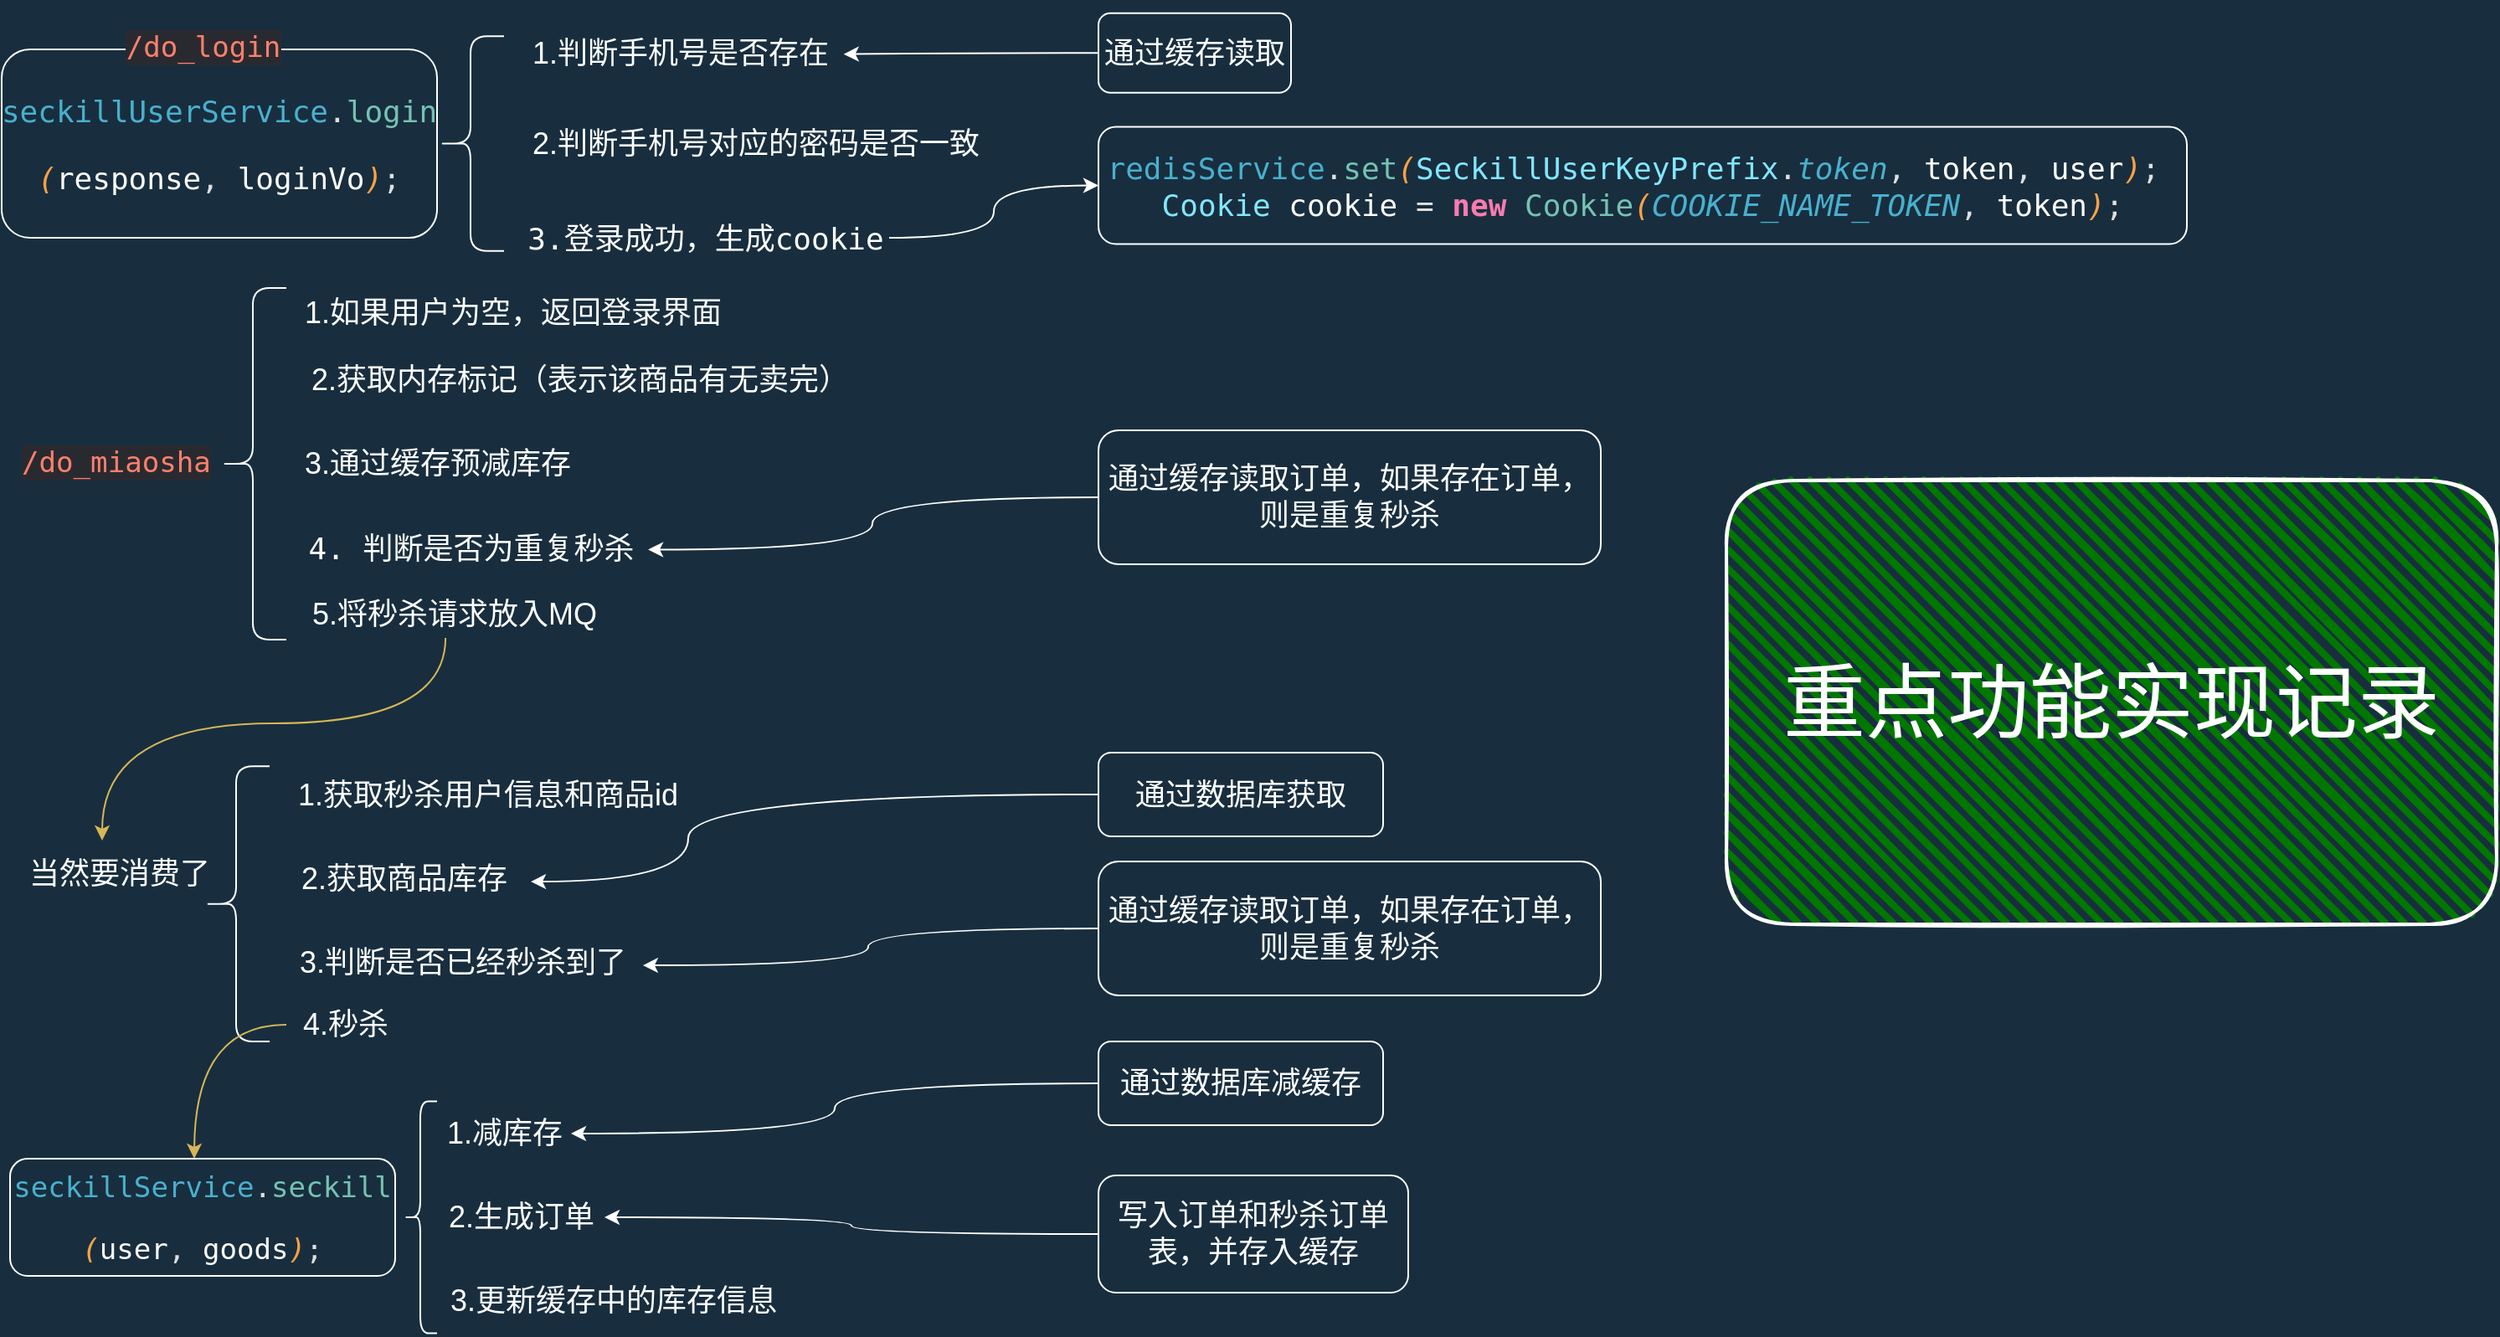 <mxfile version="14.8.5" type="github">
  <diagram id="g-PtNnHFD2_0pPcHWypA" name="第 1 页">
    <mxGraphModel dx="2031" dy="1143" grid="1" gridSize="10" guides="1" tooltips="1" connect="1" arrows="1" fold="1" page="1" pageScale="1" pageWidth="827" pageHeight="1169" background="#182E3E" math="0" shadow="0">
      <root>
        <mxCell id="0" />
        <mxCell id="1" parent="0" />
        <mxCell id="RbGjA8E4n4S1d_bPEmI9-1" value="&lt;pre style=&quot;color: rgb(223 , 223 , 224) ; font-family: &amp;#34;cascadia code pl&amp;#34; , monospace ; font-size: 18px&quot;&gt;&lt;font style=&quot;font-size: 18px&quot;&gt;&lt;span style=&quot;color: rgb(73 , 176 , 206)&quot;&gt;seckillUserService&lt;/span&gt;.&lt;span style=&quot;color: rgb(117 , 194 , 179)&quot;&gt;login&lt;/span&gt;&lt;/font&gt;&lt;/pre&gt;&lt;pre style=&quot;color: rgb(223 , 223 , 224) ; font-family: &amp;#34;cascadia code pl&amp;#34; , monospace ; font-size: 18px&quot;&gt;&lt;font style=&quot;font-size: 18px&quot;&gt;&lt;span style=&quot;color: rgb(255 , 162 , 69) ; font-style: italic&quot;&gt;(&lt;/span&gt;&lt;span style=&quot;color: rgb(252 , 252 , 252)&quot;&gt;response&lt;/span&gt;, &lt;span style=&quot;color: rgb(252 , 252 , 252)&quot;&gt;loginVo&lt;/span&gt;&lt;span style=&quot;color: rgb(255 , 162 , 69) ; font-style: italic&quot;&gt;)&lt;/span&gt;;&lt;/font&gt;&lt;/pre&gt;" style="whiteSpace=wrap;html=1;glass=0;fontColor=#1A1A1A;fillColor=none;strokeColor=#FFFFFF;shadow=0;rounded=1;" parent="1" vertex="1">
          <mxGeometry y="37.5" width="260" height="112.5" as="geometry" />
        </mxCell>
        <mxCell id="RbGjA8E4n4S1d_bPEmI9-2" value="&lt;pre style=&quot;background-color: #292a30 ; color: #dfdfe0 ; font-family: &amp;#34;cascadia code pl&amp;#34; , monospace ; font-size: 12.8pt&quot;&gt;&lt;span style=&quot;color: #ff806c&quot;&gt;/do_login&lt;/span&gt;&lt;/pre&gt;" style="text;html=1;align=center;verticalAlign=middle;resizable=0;points=[];autosize=1;fontFamily=Space Mono;fontSource=https%3A%2F%2Ffonts.googleapis.com%2Fcss%3Ffamily%3DSpace%2BMono;fontColor=#1A1A1A;rounded=1;" parent="1" vertex="1">
          <mxGeometry x="65" y="11.25" width="110" height="50" as="geometry" />
        </mxCell>
        <mxCell id="RbGjA8E4n4S1d_bPEmI9-6" value="" style="shape=curlyBracket;whiteSpace=wrap;html=1;glass=0;fillColor=#EEEEEE;strokeColor=#FFFFFF;fontColor=#1A1A1A;rounded=1;" parent="1" vertex="1">
          <mxGeometry x="260" y="29.61" width="40" height="128.28" as="geometry" />
        </mxCell>
        <mxCell id="RbGjA8E4n4S1d_bPEmI9-8" value="&lt;font color=&quot;#ffffff&quot; style=&quot;font-size: 18px&quot;&gt;1.判断手机号是否存在&lt;/font&gt;" style="text;html=1;align=center;verticalAlign=middle;resizable=0;points=[];autosize=1;strokeColor=none;fontColor=#1A1A1A;rounded=1;" parent="1" vertex="1">
          <mxGeometry x="310" y="29.61" width="190" height="20" as="geometry" />
        </mxCell>
        <mxCell id="RbGjA8E4n4S1d_bPEmI9-13" value="&lt;font color=&quot;#ffffff&quot; style=&quot;font-size: 18px&quot;&gt;2.&lt;span&gt;判断手机号对应的密码是否一致&lt;/span&gt;&lt;/font&gt;" style="text;html=1;align=center;verticalAlign=middle;resizable=0;points=[];autosize=1;strokeColor=none;fontColor=#1A1A1A;rounded=1;" parent="1" vertex="1">
          <mxGeometry x="310" y="83.75" width="280" height="20" as="geometry" />
        </mxCell>
        <mxCell id="RbGjA8E4n4S1d_bPEmI9-21" style="edgeStyle=orthogonalEdgeStyle;orthogonalLoop=1;jettySize=auto;html=1;entryX=0;entryY=0.5;entryDx=0;entryDy=0;fontColor=#FFFFFF;strokeColor=#FFFFFF;labelBackgroundColor=#182E3E;curved=1;" parent="1" source="RbGjA8E4n4S1d_bPEmI9-14" target="RbGjA8E4n4S1d_bPEmI9-20" edge="1">
          <mxGeometry relative="1" as="geometry" />
        </mxCell>
        <mxCell id="RbGjA8E4n4S1d_bPEmI9-14" value="&lt;pre style=&quot;font-size: 18px&quot;&gt;&lt;font color=&quot;#ffffff&quot; style=&quot;font-size: 18px&quot;&gt;3.登录成功，生成&lt;span style=&quot;font-family: &amp;#34;cascadia code pl&amp;#34; , monospace&quot;&gt;cookie&lt;/span&gt;&lt;/font&gt;&lt;/pre&gt;" style="text;html=1;align=center;verticalAlign=middle;resizable=0;points=[];autosize=1;strokeColor=none;fontColor=#1A1A1A;rounded=1;" parent="1" vertex="1">
          <mxGeometry x="310" y="120" width="220" height="60" as="geometry" />
        </mxCell>
        <mxCell id="RbGjA8E4n4S1d_bPEmI9-19" style="edgeStyle=orthogonalEdgeStyle;orthogonalLoop=1;jettySize=auto;html=1;exitX=0;exitY=0.5;exitDx=0;exitDy=0;entryX=1.015;entryY=0.536;entryDx=0;entryDy=0;entryPerimeter=0;fontColor=#FFFFFF;strokeColor=#FFFFFF;labelBackgroundColor=#182E3E;curved=1;" parent="1" source="RbGjA8E4n4S1d_bPEmI9-18" target="RbGjA8E4n4S1d_bPEmI9-8" edge="1">
          <mxGeometry relative="1" as="geometry" />
        </mxCell>
        <mxCell id="RbGjA8E4n4S1d_bPEmI9-18" value="&lt;font color=&quot;#ffffff&quot; style=&quot;font-size: 18px&quot;&gt;通过缓存读取&lt;/font&gt;" style="whiteSpace=wrap;html=1;glass=0;strokeColor=#FFFFFF;fillColor=none;fontColor=#1A1A1A;rounded=1;" parent="1" vertex="1">
          <mxGeometry x="655" y="15.86" width="115" height="47.5" as="geometry" />
        </mxCell>
        <mxCell id="RbGjA8E4n4S1d_bPEmI9-20" value="&lt;pre style=&quot;color: rgb(223 , 223 , 224) ; font-family: &amp;#34;cascadia code pl&amp;#34; , monospace ; font-size: 18px&quot;&gt;&lt;span style=&quot;color: rgb(73 , 176 , 206)&quot;&gt;redisService&lt;/span&gt;.&lt;span style=&quot;color: rgb(117 , 194 , 179)&quot;&gt;set&lt;/span&gt;&lt;span style=&quot;color: rgb(255 , 162 , 69) ; font-style: italic&quot;&gt;(&lt;/span&gt;&lt;span style=&quot;color: rgb(130 , 230 , 255)&quot;&gt;SeckillUserKeyPrefix&lt;/span&gt;.&lt;span style=&quot;color: rgb(73 , 176 , 206) ; font-style: italic&quot;&gt;token&lt;/span&gt;, &lt;span style=&quot;color: rgb(252 , 252 , 252)&quot;&gt;token&lt;/span&gt;, &lt;span style=&quot;color: rgb(252 , 252 , 252)&quot;&gt;user&lt;/span&gt;&lt;span style=&quot;color: rgb(255 , 162 , 69) ; font-style: italic&quot;&gt;)&lt;/span&gt;;&lt;span style=&quot;color: rgb(127 , 140 , 153)&quot;&gt; &lt;/span&gt;&lt;span style=&quot;color: rgb(127 , 140 , 153)&quot;&gt;&lt;br&gt;&lt;/span&gt;&lt;span style=&quot;color: rgb(130 , 230 , 255)&quot;&gt;Cookie &lt;/span&gt;&lt;span style=&quot;color: rgb(252 , 252 , 252)&quot;&gt;cookie &lt;/span&gt;= &lt;span style=&quot;color: rgb(249 , 123 , 176) ; font-weight: bold&quot;&gt;new &lt;/span&gt;&lt;span style=&quot;color: rgb(117 , 194 , 179)&quot;&gt;Cookie&lt;/span&gt;&lt;span style=&quot;color: rgb(255 , 162 , 69) ; font-style: italic&quot;&gt;(&lt;/span&gt;&lt;span style=&quot;color: rgb(73 , 176 , 206) ; font-style: italic&quot;&gt;COOKIE_NAME_TOKEN&lt;/span&gt;, &lt;span style=&quot;color: rgb(252 , 252 , 252)&quot;&gt;token&lt;/span&gt;&lt;span style=&quot;color: rgb(255 , 162 , 69) ; font-style: italic&quot;&gt;)&lt;/span&gt;;&lt;/pre&gt;" style="whiteSpace=wrap;html=1;glass=0;strokeColor=#FFFFFF;fillColor=none;fontColor=#1A1A1A;rounded=1;" parent="1" vertex="1">
          <mxGeometry x="655" y="83.75" width="650" height="70" as="geometry" />
        </mxCell>
        <mxCell id="rQuRhvQBDRZluId032Ax-2" value="&lt;pre style=&quot;background-color: #292a30 ; color: #dfdfe0 ; font-family: &amp;quot;cascadia code pl&amp;quot; , monospace ; font-size: 12.8pt&quot;&gt;&lt;span style=&quot;color: #ff806c&quot;&gt;/do_miaosha&lt;/span&gt;&lt;/pre&gt;" style="text;whiteSpace=wrap;html=1;rounded=1;glass=0;" parent="1" vertex="1">
          <mxGeometry x="10" y="250" width="120" height="60" as="geometry" />
        </mxCell>
        <mxCell id="rQuRhvQBDRZluId032Ax-4" value="&lt;font color=&quot;#ffffff&quot; style=&quot;font-size: 18px&quot;&gt;1.如果用户为空，返回登录界面&lt;/font&gt;" style="text;html=1;align=center;verticalAlign=middle;resizable=0;points=[];autosize=1;strokeColor=none;fontColor=#1A1A1A;rounded=1;" parent="1" vertex="1">
          <mxGeometry x="175" y="185" width="260" height="20" as="geometry" />
        </mxCell>
        <mxCell id="rQuRhvQBDRZluId032Ax-6" value="&lt;pre style=&quot;font-family: &amp;#34;cascadia code pl&amp;#34; , monospace ; font-size: 18px&quot;&gt;&lt;font color=&quot;#ffffff&quot; style=&quot;font-size: 18px&quot;&gt;4. &lt;span style=&quot;font-family: , monospace&quot;&gt;判断是否为重复秒杀&lt;/span&gt;&lt;/font&gt;&lt;/pre&gt;" style="text;html=1;align=center;verticalAlign=middle;resizable=0;points=[];autosize=1;strokeColor=none;fontColor=#1A1A1A;rounded=1;" parent="1" vertex="1">
          <mxGeometry x="175" y="305" width="210" height="60" as="geometry" />
        </mxCell>
        <mxCell id="rQuRhvQBDRZluId032Ax-7" value="&lt;font style=&quot;font-size: 18px&quot; color=&quot;#ffffff&quot;&gt;2.获取内存标记（表示该商品有无卖完）&lt;/font&gt;" style="text;html=1;align=center;verticalAlign=middle;resizable=0;points=[];autosize=1;strokeColor=none;fontColor=#1A1A1A;rounded=1;" parent="1" vertex="1">
          <mxGeometry x="175" y="225" width="340" height="20" as="geometry" />
        </mxCell>
        <mxCell id="rQuRhvQBDRZluId032Ax-9" style="edgeStyle=orthogonalEdgeStyle;orthogonalLoop=1;jettySize=auto;html=1;entryX=1.005;entryY=0.52;entryDx=0;entryDy=0;entryPerimeter=0;strokeColor=#FFFFFF;labelBackgroundColor=#182E3E;fontColor=#FFFFFF;curved=1;" parent="1" source="rQuRhvQBDRZluId032Ax-8" target="rQuRhvQBDRZluId032Ax-6" edge="1">
          <mxGeometry relative="1" as="geometry" />
        </mxCell>
        <mxCell id="rQuRhvQBDRZluId032Ax-8" value="&lt;font color=&quot;#ffffff&quot; style=&quot;font-size: 18px&quot;&gt;通过缓存读取订单，如果存在订单，则是重复秒杀&lt;/font&gt;" style="whiteSpace=wrap;html=1;shadow=0;glass=0;strokeColor=#FFFFFF;fillColor=none;fontColor=#1A1A1A;rounded=1;" parent="1" vertex="1">
          <mxGeometry x="655" y="265" width="300" height="80" as="geometry" />
        </mxCell>
        <mxCell id="rQuRhvQBDRZluId032Ax-10" value="&lt;font color=&quot;#ffffff&quot; style=&quot;font-size: 18px&quot;&gt;5.将秒杀请求放入MQ&lt;/font&gt;" style="text;html=1;align=center;verticalAlign=middle;resizable=0;points=[];autosize=1;strokeColor=none;fontColor=#1A1A1A;rounded=1;" parent="1" vertex="1">
          <mxGeometry x="175" y="365" width="190" height="20" as="geometry" />
        </mxCell>
        <mxCell id="rQuRhvQBDRZluId032Ax-15" value="&lt;font color=&quot;#ffffff&quot; style=&quot;font-size: 18px&quot;&gt;当然要消费了&lt;/font&gt;" style="text;html=1;align=center;verticalAlign=middle;resizable=0;points=[];autosize=1;strokeColor=none;fontColor=#1A1A1A;" parent="1" vertex="1">
          <mxGeometry x="10" y="520" width="120" height="20" as="geometry" />
        </mxCell>
        <mxCell id="rQuRhvQBDRZluId032Ax-17" value="&lt;font color=&quot;#ffffff&quot; style=&quot;font-size: 18px&quot;&gt;3.通过缓存预减库存&lt;/font&gt;" style="text;html=1;align=center;verticalAlign=middle;resizable=0;points=[];autosize=1;strokeColor=none;fontColor=#1A1A1A;" parent="1" vertex="1">
          <mxGeometry x="175" y="275" width="170" height="20" as="geometry" />
        </mxCell>
        <mxCell id="rQuRhvQBDRZluId032Ax-18" value="&lt;font color=&quot;#ffffff&quot; style=&quot;font-size: 18px&quot;&gt;1.获取秒杀用户信息和商品id&lt;/font&gt;" style="text;html=1;align=center;verticalAlign=middle;resizable=0;points=[];autosize=1;strokeColor=none;fontColor=#1A1A1A;" parent="1" vertex="1">
          <mxGeometry x="170" y="472.51" width="240" height="20" as="geometry" />
        </mxCell>
        <mxCell id="rQuRhvQBDRZluId032Ax-19" value="&lt;font color=&quot;#ffffff&quot; style=&quot;font-size: 18px&quot;&gt;2.获取商品库存&lt;/font&gt;" style="text;html=1;align=center;verticalAlign=middle;resizable=0;points=[];autosize=1;strokeColor=none;fontColor=#1A1A1A;" parent="1" vertex="1">
          <mxGeometry x="170" y="522.51" width="140" height="20" as="geometry" />
        </mxCell>
        <mxCell id="rQuRhvQBDRZluId032Ax-21" style="edgeStyle=orthogonalEdgeStyle;curved=1;rounded=1;orthogonalLoop=1;jettySize=auto;html=1;entryX=1.043;entryY=0.6;entryDx=0;entryDy=0;entryPerimeter=0;fontColor=#FFFFFF;strokeColor=#FFFFFF;" parent="1" source="rQuRhvQBDRZluId032Ax-20" target="rQuRhvQBDRZluId032Ax-19" edge="1">
          <mxGeometry relative="1" as="geometry">
            <Array as="points">
              <mxPoint x="410" y="482.51" />
              <mxPoint x="410" y="534.51" />
            </Array>
          </mxGeometry>
        </mxCell>
        <mxCell id="rQuRhvQBDRZluId032Ax-20" value="&lt;font color=&quot;#ffffff&quot; style=&quot;font-size: 18px&quot;&gt;通过数据库获取&lt;/font&gt;" style="rounded=1;whiteSpace=wrap;html=1;fontColor=#1A1A1A;strokeColor=#FFFFFF;fillColor=none;" parent="1" vertex="1">
          <mxGeometry x="655" y="457.51" width="170" height="50" as="geometry" />
        </mxCell>
        <mxCell id="rQuRhvQBDRZluId032Ax-22" value="&lt;font color=&quot;#ffffff&quot; style=&quot;font-size: 18px&quot;&gt;3.判断是否已经秒杀到了&lt;/font&gt;" style="text;html=1;align=center;verticalAlign=middle;resizable=0;points=[];autosize=1;strokeColor=none;fontColor=#1A1A1A;" parent="1" vertex="1">
          <mxGeometry x="170" y="572.51" width="210" height="20" as="geometry" />
        </mxCell>
        <mxCell id="rQuRhvQBDRZluId032Ax-24" style="edgeStyle=orthogonalEdgeStyle;curved=1;rounded=1;orthogonalLoop=1;jettySize=auto;html=1;entryX=1.014;entryY=0.6;entryDx=0;entryDy=0;entryPerimeter=0;fontColor=#FFFFFF;strokeColor=#FFFFFF;" parent="1" source="rQuRhvQBDRZluId032Ax-23" target="rQuRhvQBDRZluId032Ax-22" edge="1">
          <mxGeometry relative="1" as="geometry" />
        </mxCell>
        <mxCell id="rQuRhvQBDRZluId032Ax-23" value="&lt;font color=&quot;#ffffff&quot; style=&quot;font-size: 18px&quot;&gt;通过缓存读取订单，如果存在订单，则是重复秒杀&lt;/font&gt;" style="whiteSpace=wrap;html=1;shadow=0;glass=0;strokeColor=#FFFFFF;fillColor=none;fontColor=#1A1A1A;rounded=1;" parent="1" vertex="1">
          <mxGeometry x="655" y="522.51" width="300" height="80" as="geometry" />
        </mxCell>
        <mxCell id="rQuRhvQBDRZluId032Ax-27" value="&lt;pre style=&quot;color: rgb(223 , 223 , 224) ; font-family: &amp;#34;cascadia code pl&amp;#34; , monospace ; font-size: 12.8pt&quot;&gt;&lt;span style=&quot;color: rgb(73 , 176 , 206)&quot;&gt;seckillService&lt;/span&gt;.&lt;span style=&quot;color: rgb(117 , 194 , 179)&quot;&gt;seckill&lt;/span&gt;&lt;/pre&gt;&lt;pre style=&quot;color: rgb(223 , 223 , 224) ; font-family: &amp;#34;cascadia code pl&amp;#34; , monospace ; font-size: 12.8pt&quot;&gt;&lt;span style=&quot;color: rgb(255 , 162 , 69) ; font-style: italic&quot;&gt;(&lt;/span&gt;&lt;span style=&quot;color: rgb(252 , 252 , 252)&quot;&gt;user&lt;/span&gt;, &lt;span style=&quot;color: rgb(252 , 252 , 252)&quot;&gt;goods&lt;/span&gt;&lt;span style=&quot;color: rgb(255 , 162 , 69) ; font-style: italic&quot;&gt;)&lt;/span&gt;;&lt;/pre&gt;" style="rounded=1;whiteSpace=wrap;html=1;fontColor=#1A1A1A;strokeColor=#FFFFFF;fillColor=none;" parent="1" vertex="1">
          <mxGeometry x="5" y="700.01" width="230" height="70" as="geometry" />
        </mxCell>
        <mxCell id="rQuRhvQBDRZluId032Ax-32" style="edgeStyle=orthogonalEdgeStyle;curved=1;rounded=1;orthogonalLoop=1;jettySize=auto;html=1;fontColor=#FFFFFF;strokeColor=#d6b656;exitX=0.474;exitY=1.2;exitDx=0;exitDy=0;exitPerimeter=0;fillColor=#fff2cc;" parent="1" source="rQuRhvQBDRZluId032Ax-10" edge="1">
          <mxGeometry relative="1" as="geometry">
            <mxPoint x="60" y="510" as="targetPoint" />
            <Array as="points">
              <mxPoint x="265" y="440" />
              <mxPoint x="60" y="440" />
            </Array>
          </mxGeometry>
        </mxCell>
        <mxCell id="rQuRhvQBDRZluId032Ax-31" value="" style="shape=curlyBracket;whiteSpace=wrap;html=1;rounded=1;fontColor=#1A1A1A;strokeColor=#FFFFFF;fillColor=none;" parent="1" vertex="1">
          <mxGeometry x="130" y="180" width="40" height="210" as="geometry" />
        </mxCell>
        <mxCell id="rQuRhvQBDRZluId032Ax-34" value="" style="shape=curlyBracket;whiteSpace=wrap;html=1;rounded=1;fontColor=#1A1A1A;strokeColor=#FFFFFF;fillColor=none;" parent="1" vertex="1">
          <mxGeometry x="120" y="465.63" width="40" height="164.37" as="geometry" />
        </mxCell>
        <mxCell id="rQuRhvQBDRZluId032Ax-40" style="edgeStyle=orthogonalEdgeStyle;curved=1;rounded=1;orthogonalLoop=1;jettySize=auto;html=1;entryX=0.5;entryY=0;entryDx=0;entryDy=0;fontColor=#FFFFFF;strokeColor=#d6b656;fillColor=#fff2cc;" parent="1" source="rQuRhvQBDRZluId032Ax-39" edge="1">
          <mxGeometry relative="1" as="geometry">
            <mxPoint x="115" y="700" as="targetPoint" />
          </mxGeometry>
        </mxCell>
        <mxCell id="rQuRhvQBDRZluId032Ax-39" value="&lt;font color=&quot;#ffffff&quot; style=&quot;font-size: 18px&quot;&gt;4.秒杀&lt;/font&gt;" style="text;html=1;align=center;verticalAlign=middle;resizable=0;points=[];autosize=1;strokeColor=none;fontColor=#1A1A1A;" parent="1" vertex="1">
          <mxGeometry x="170" y="610" width="70" height="20" as="geometry" />
        </mxCell>
        <mxCell id="rQuRhvQBDRZluId032Ax-41" value="1.减库存" style="text;html=1;align=center;verticalAlign=middle;resizable=0;points=[];autosize=1;strokeColor=none;fontSize=18;fontColor=#FFFFFF;" parent="1" vertex="1">
          <mxGeometry x="260" y="670" width="80" height="30" as="geometry" />
        </mxCell>
        <mxCell id="rQuRhvQBDRZluId032Ax-42" value="2.生成订单" style="text;html=1;align=center;verticalAlign=middle;resizable=0;points=[];autosize=1;strokeColor=none;fontSize=18;fontColor=#FFFFFF;" parent="1" vertex="1">
          <mxGeometry x="260" y="720" width="100" height="30" as="geometry" />
        </mxCell>
        <mxCell id="rQuRhvQBDRZluId032Ax-43" value="3.更新缓存中的库存信息" style="text;html=1;align=center;verticalAlign=middle;resizable=0;points=[];autosize=1;strokeColor=none;fontSize=18;fontColor=#FFFFFF;" parent="1" vertex="1">
          <mxGeometry x="260" y="770" width="210" height="30" as="geometry" />
        </mxCell>
        <mxCell id="rQuRhvQBDRZluId032Ax-45" style="edgeStyle=orthogonalEdgeStyle;curved=1;rounded=1;orthogonalLoop=1;jettySize=auto;html=1;fontSize=18;fontColor=#FFFFFF;strokeColor=#FFFFFF;" parent="1" source="rQuRhvQBDRZluId032Ax-44" target="rQuRhvQBDRZluId032Ax-41" edge="1">
          <mxGeometry relative="1" as="geometry" />
        </mxCell>
        <mxCell id="rQuRhvQBDRZluId032Ax-44" value="&lt;font color=&quot;#ffffff&quot; style=&quot;font-size: 18px&quot;&gt;通过数据库减缓存&lt;/font&gt;" style="rounded=1;whiteSpace=wrap;html=1;fontColor=#1A1A1A;strokeColor=#FFFFFF;fillColor=none;" parent="1" vertex="1">
          <mxGeometry x="655" y="630" width="170" height="50" as="geometry" />
        </mxCell>
        <mxCell id="rQuRhvQBDRZluId032Ax-47" style="edgeStyle=orthogonalEdgeStyle;curved=1;rounded=1;orthogonalLoop=1;jettySize=auto;html=1;entryX=1;entryY=0.5;entryDx=0;entryDy=0;entryPerimeter=0;fontSize=18;fontColor=#FFFFFF;strokeColor=#FFFFFF;" parent="1" source="rQuRhvQBDRZluId032Ax-46" target="rQuRhvQBDRZluId032Ax-42" edge="1">
          <mxGeometry relative="1" as="geometry" />
        </mxCell>
        <mxCell id="rQuRhvQBDRZluId032Ax-46" value="&lt;font color=&quot;#ffffff&quot; style=&quot;font-size: 18px&quot;&gt;写入订单和秒杀订单表，并存入缓存&lt;/font&gt;" style="rounded=1;whiteSpace=wrap;html=1;fontColor=#1A1A1A;strokeColor=#FFFFFF;fillColor=none;" parent="1" vertex="1">
          <mxGeometry x="655" y="710" width="185" height="70" as="geometry" />
        </mxCell>
        <mxCell id="rQuRhvQBDRZluId032Ax-48" value="" style="shape=curlyBracket;whiteSpace=wrap;html=1;rounded=1;fontColor=#1A1A1A;strokeColor=#FFFFFF;fillColor=none;" parent="1" vertex="1">
          <mxGeometry x="240" y="665.71" width="20" height="138.59" as="geometry" />
        </mxCell>
        <mxCell id="SWIZmN-Xmp518t4EecgV-2" value="&lt;font color=&quot;#ffffff&quot; style=&quot;font-size: 49px&quot;&gt;重点功能实现记录&lt;/font&gt;" style="rounded=1;whiteSpace=wrap;html=1;strokeWidth=2;fillWeight=4;hachureGap=8;hachureAngle=45;sketch=1;glass=0;fillColor=#007800;strokeColor=#FFFFFF;" vertex="1" parent="1">
          <mxGeometry x="1030" y="295" width="460" height="265" as="geometry" />
        </mxCell>
      </root>
    </mxGraphModel>
  </diagram>
</mxfile>
